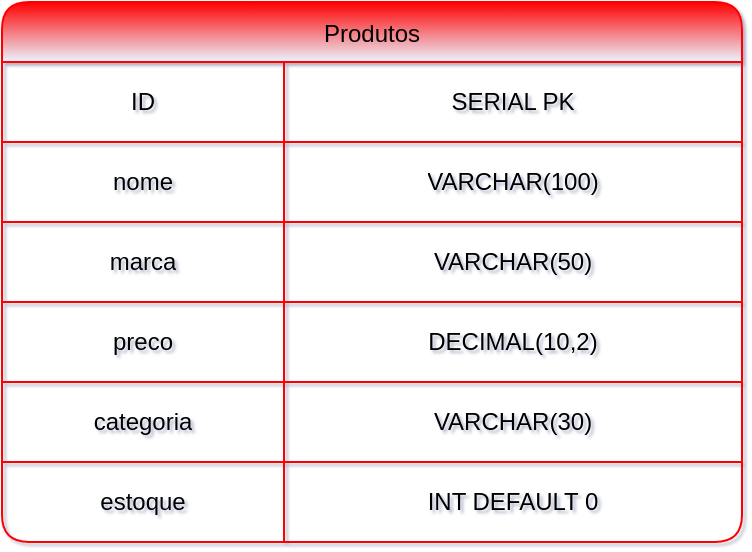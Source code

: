 <mxfile>
    <diagram id="L8RFOB_4AyYQ82Dduam4" name="Página-1">
        <mxGraphModel dx="621" dy="450" grid="1" gridSize="4" guides="1" tooltips="1" connect="1" arrows="1" fold="1" page="1" pageScale="1" pageWidth="827" pageHeight="1169" background="#FFFFFF" math="0" shadow="1">
            <root>
                <mxCell id="0"/>
                <mxCell id="1" parent="0"/>
                <mxCell id="43" value="Produtos" style="shape=table;startSize=30;container=1;collapsible=0;childLayout=tableLayout;fillColor=#FF0000;strokeColor=light-dark(#ff0000, #ededed);gradientDirection=south;rounded=1;gradientColor=#EAF4FF;" vertex="1" parent="1">
                    <mxGeometry x="50" y="720" width="370" height="270" as="geometry"/>
                </mxCell>
                <mxCell id="44" value="" style="shape=tableRow;horizontal=0;startSize=0;swimlaneHead=0;swimlaneBody=0;strokeColor=inherit;top=0;left=0;bottom=0;right=0;collapsible=0;dropTarget=0;fillColor=none;points=[[0,0.5],[1,0.5]];portConstraint=eastwest;rounded=1;" vertex="1" parent="43">
                    <mxGeometry y="30" width="370" height="40" as="geometry"/>
                </mxCell>
                <mxCell id="45" value="ID" style="shape=partialRectangle;html=1;whiteSpace=wrap;connectable=0;strokeColor=inherit;overflow=hidden;fillColor=none;top=0;left=0;bottom=0;right=0;pointerEvents=1;gradientColor=none;gradientDirection=west;rounded=1;" vertex="1" parent="44">
                    <mxGeometry width="141" height="40" as="geometry">
                        <mxRectangle width="141" height="40" as="alternateBounds"/>
                    </mxGeometry>
                </mxCell>
                <mxCell id="46" value="SERIAL PK" style="shape=partialRectangle;html=1;whiteSpace=wrap;connectable=0;strokeColor=inherit;overflow=hidden;fillColor=none;top=0;left=0;bottom=0;right=0;pointerEvents=1;gradientColor=none;gradientDirection=west;rounded=1;" vertex="1" parent="44">
                    <mxGeometry x="141" width="229" height="40" as="geometry">
                        <mxRectangle width="229" height="40" as="alternateBounds"/>
                    </mxGeometry>
                </mxCell>
                <mxCell id="47" value="" style="shape=tableRow;horizontal=0;startSize=0;swimlaneHead=0;swimlaneBody=0;strokeColor=inherit;top=0;left=0;bottom=0;right=0;collapsible=0;dropTarget=0;fillColor=none;points=[[0,0.5],[1,0.5]];portConstraint=eastwest;rounded=1;" vertex="1" parent="43">
                    <mxGeometry y="70" width="370" height="40" as="geometry"/>
                </mxCell>
                <mxCell id="48" value="nome" style="shape=partialRectangle;html=1;whiteSpace=wrap;connectable=0;strokeColor=inherit;overflow=hidden;fillColor=none;top=0;left=0;bottom=0;right=0;pointerEvents=1;gradientColor=none;gradientDirection=west;rounded=1;" vertex="1" parent="47">
                    <mxGeometry width="141" height="40" as="geometry">
                        <mxRectangle width="141" height="40" as="alternateBounds"/>
                    </mxGeometry>
                </mxCell>
                <mxCell id="49" value="VARCHAR(100)" style="shape=partialRectangle;html=1;whiteSpace=wrap;connectable=0;strokeColor=inherit;overflow=hidden;fillColor=none;top=0;left=0;bottom=0;right=0;pointerEvents=1;gradientColor=none;gradientDirection=west;rounded=1;" vertex="1" parent="47">
                    <mxGeometry x="141" width="229" height="40" as="geometry">
                        <mxRectangle width="229" height="40" as="alternateBounds"/>
                    </mxGeometry>
                </mxCell>
                <mxCell id="50" value="" style="shape=tableRow;horizontal=0;startSize=0;swimlaneHead=0;swimlaneBody=0;strokeColor=inherit;top=0;left=0;bottom=0;right=0;collapsible=0;dropTarget=0;fillColor=none;points=[[0,0.5],[1,0.5]];portConstraint=eastwest;rounded=1;" vertex="1" parent="43">
                    <mxGeometry y="110" width="370" height="40" as="geometry"/>
                </mxCell>
                <mxCell id="51" value="marca" style="shape=partialRectangle;html=1;whiteSpace=wrap;connectable=0;strokeColor=inherit;overflow=hidden;fillColor=none;top=0;left=0;bottom=0;right=0;pointerEvents=1;gradientColor=none;gradientDirection=west;rounded=1;" vertex="1" parent="50">
                    <mxGeometry width="141" height="40" as="geometry">
                        <mxRectangle width="141" height="40" as="alternateBounds"/>
                    </mxGeometry>
                </mxCell>
                <mxCell id="52" value="VARCHAR(50)" style="shape=partialRectangle;html=1;whiteSpace=wrap;connectable=0;strokeColor=inherit;overflow=hidden;fillColor=none;top=0;left=0;bottom=0;right=0;pointerEvents=1;gradientColor=none;gradientDirection=west;rounded=1;" vertex="1" parent="50">
                    <mxGeometry x="141" width="229" height="40" as="geometry">
                        <mxRectangle width="229" height="40" as="alternateBounds"/>
                    </mxGeometry>
                </mxCell>
                <mxCell id="53" value="" style="shape=tableRow;horizontal=0;startSize=0;swimlaneHead=0;swimlaneBody=0;strokeColor=inherit;top=0;left=0;bottom=0;right=0;collapsible=0;dropTarget=0;fillColor=none;points=[[0,0.5],[1,0.5]];portConstraint=eastwest;rounded=1;" vertex="1" parent="43">
                    <mxGeometry y="150" width="370" height="40" as="geometry"/>
                </mxCell>
                <mxCell id="54" value="preco" style="shape=partialRectangle;html=1;whiteSpace=wrap;connectable=0;strokeColor=inherit;overflow=hidden;fillColor=none;top=0;left=0;bottom=0;right=0;pointerEvents=1;gradientColor=none;gradientDirection=west;rounded=1;" vertex="1" parent="53">
                    <mxGeometry width="141" height="40" as="geometry">
                        <mxRectangle width="141" height="40" as="alternateBounds"/>
                    </mxGeometry>
                </mxCell>
                <mxCell id="55" value="DECIMAL(10,2)" style="shape=partialRectangle;html=1;whiteSpace=wrap;connectable=0;strokeColor=inherit;overflow=hidden;fillColor=none;top=0;left=0;bottom=0;right=0;pointerEvents=1;gradientColor=none;gradientDirection=west;rounded=1;" vertex="1" parent="53">
                    <mxGeometry x="141" width="229" height="40" as="geometry">
                        <mxRectangle width="229" height="40" as="alternateBounds"/>
                    </mxGeometry>
                </mxCell>
                <mxCell id="56" value="" style="shape=tableRow;horizontal=0;startSize=0;swimlaneHead=0;swimlaneBody=0;strokeColor=inherit;top=0;left=0;bottom=0;right=0;collapsible=0;dropTarget=0;fillColor=none;points=[[0,0.5],[1,0.5]];portConstraint=eastwest;rounded=1;" vertex="1" parent="43">
                    <mxGeometry y="190" width="370" height="40" as="geometry"/>
                </mxCell>
                <mxCell id="57" value="categoria" style="shape=partialRectangle;html=1;whiteSpace=wrap;connectable=0;strokeColor=inherit;overflow=hidden;fillColor=none;top=0;left=0;bottom=0;right=0;pointerEvents=1;gradientColor=none;gradientDirection=west;rounded=1;" vertex="1" parent="56">
                    <mxGeometry width="141" height="40" as="geometry">
                        <mxRectangle width="141" height="40" as="alternateBounds"/>
                    </mxGeometry>
                </mxCell>
                <mxCell id="58" value="VARCHAR(30)" style="shape=partialRectangle;html=1;whiteSpace=wrap;connectable=0;strokeColor=inherit;overflow=hidden;fillColor=none;top=0;left=0;bottom=0;right=0;pointerEvents=1;gradientColor=none;gradientDirection=west;rounded=1;" vertex="1" parent="56">
                    <mxGeometry x="141" width="229" height="40" as="geometry">
                        <mxRectangle width="229" height="40" as="alternateBounds"/>
                    </mxGeometry>
                </mxCell>
                <mxCell id="59" value="" style="shape=tableRow;horizontal=0;startSize=0;swimlaneHead=0;swimlaneBody=0;strokeColor=inherit;top=0;left=0;bottom=0;right=0;collapsible=0;dropTarget=0;fillColor=none;points=[[0,0.5],[1,0.5]];portConstraint=eastwest;rounded=1;" vertex="1" parent="43">
                    <mxGeometry y="230" width="370" height="40" as="geometry"/>
                </mxCell>
                <mxCell id="60" value="estoque" style="shape=partialRectangle;html=1;whiteSpace=wrap;connectable=0;strokeColor=inherit;overflow=hidden;fillColor=none;top=0;left=0;bottom=0;right=0;pointerEvents=1;gradientColor=none;gradientDirection=west;rounded=1;" vertex="1" parent="59">
                    <mxGeometry width="141" height="40" as="geometry">
                        <mxRectangle width="141" height="40" as="alternateBounds"/>
                    </mxGeometry>
                </mxCell>
                <mxCell id="61" value="INT DEFAULT 0" style="shape=partialRectangle;html=1;whiteSpace=wrap;connectable=0;strokeColor=inherit;overflow=hidden;fillColor=none;top=0;left=0;bottom=0;right=0;pointerEvents=1;gradientColor=none;gradientDirection=west;rounded=1;" vertex="1" parent="59">
                    <mxGeometry x="141" width="229" height="40" as="geometry">
                        <mxRectangle width="229" height="40" as="alternateBounds"/>
                    </mxGeometry>
                </mxCell>
            </root>
        </mxGraphModel>
    </diagram>
</mxfile>
